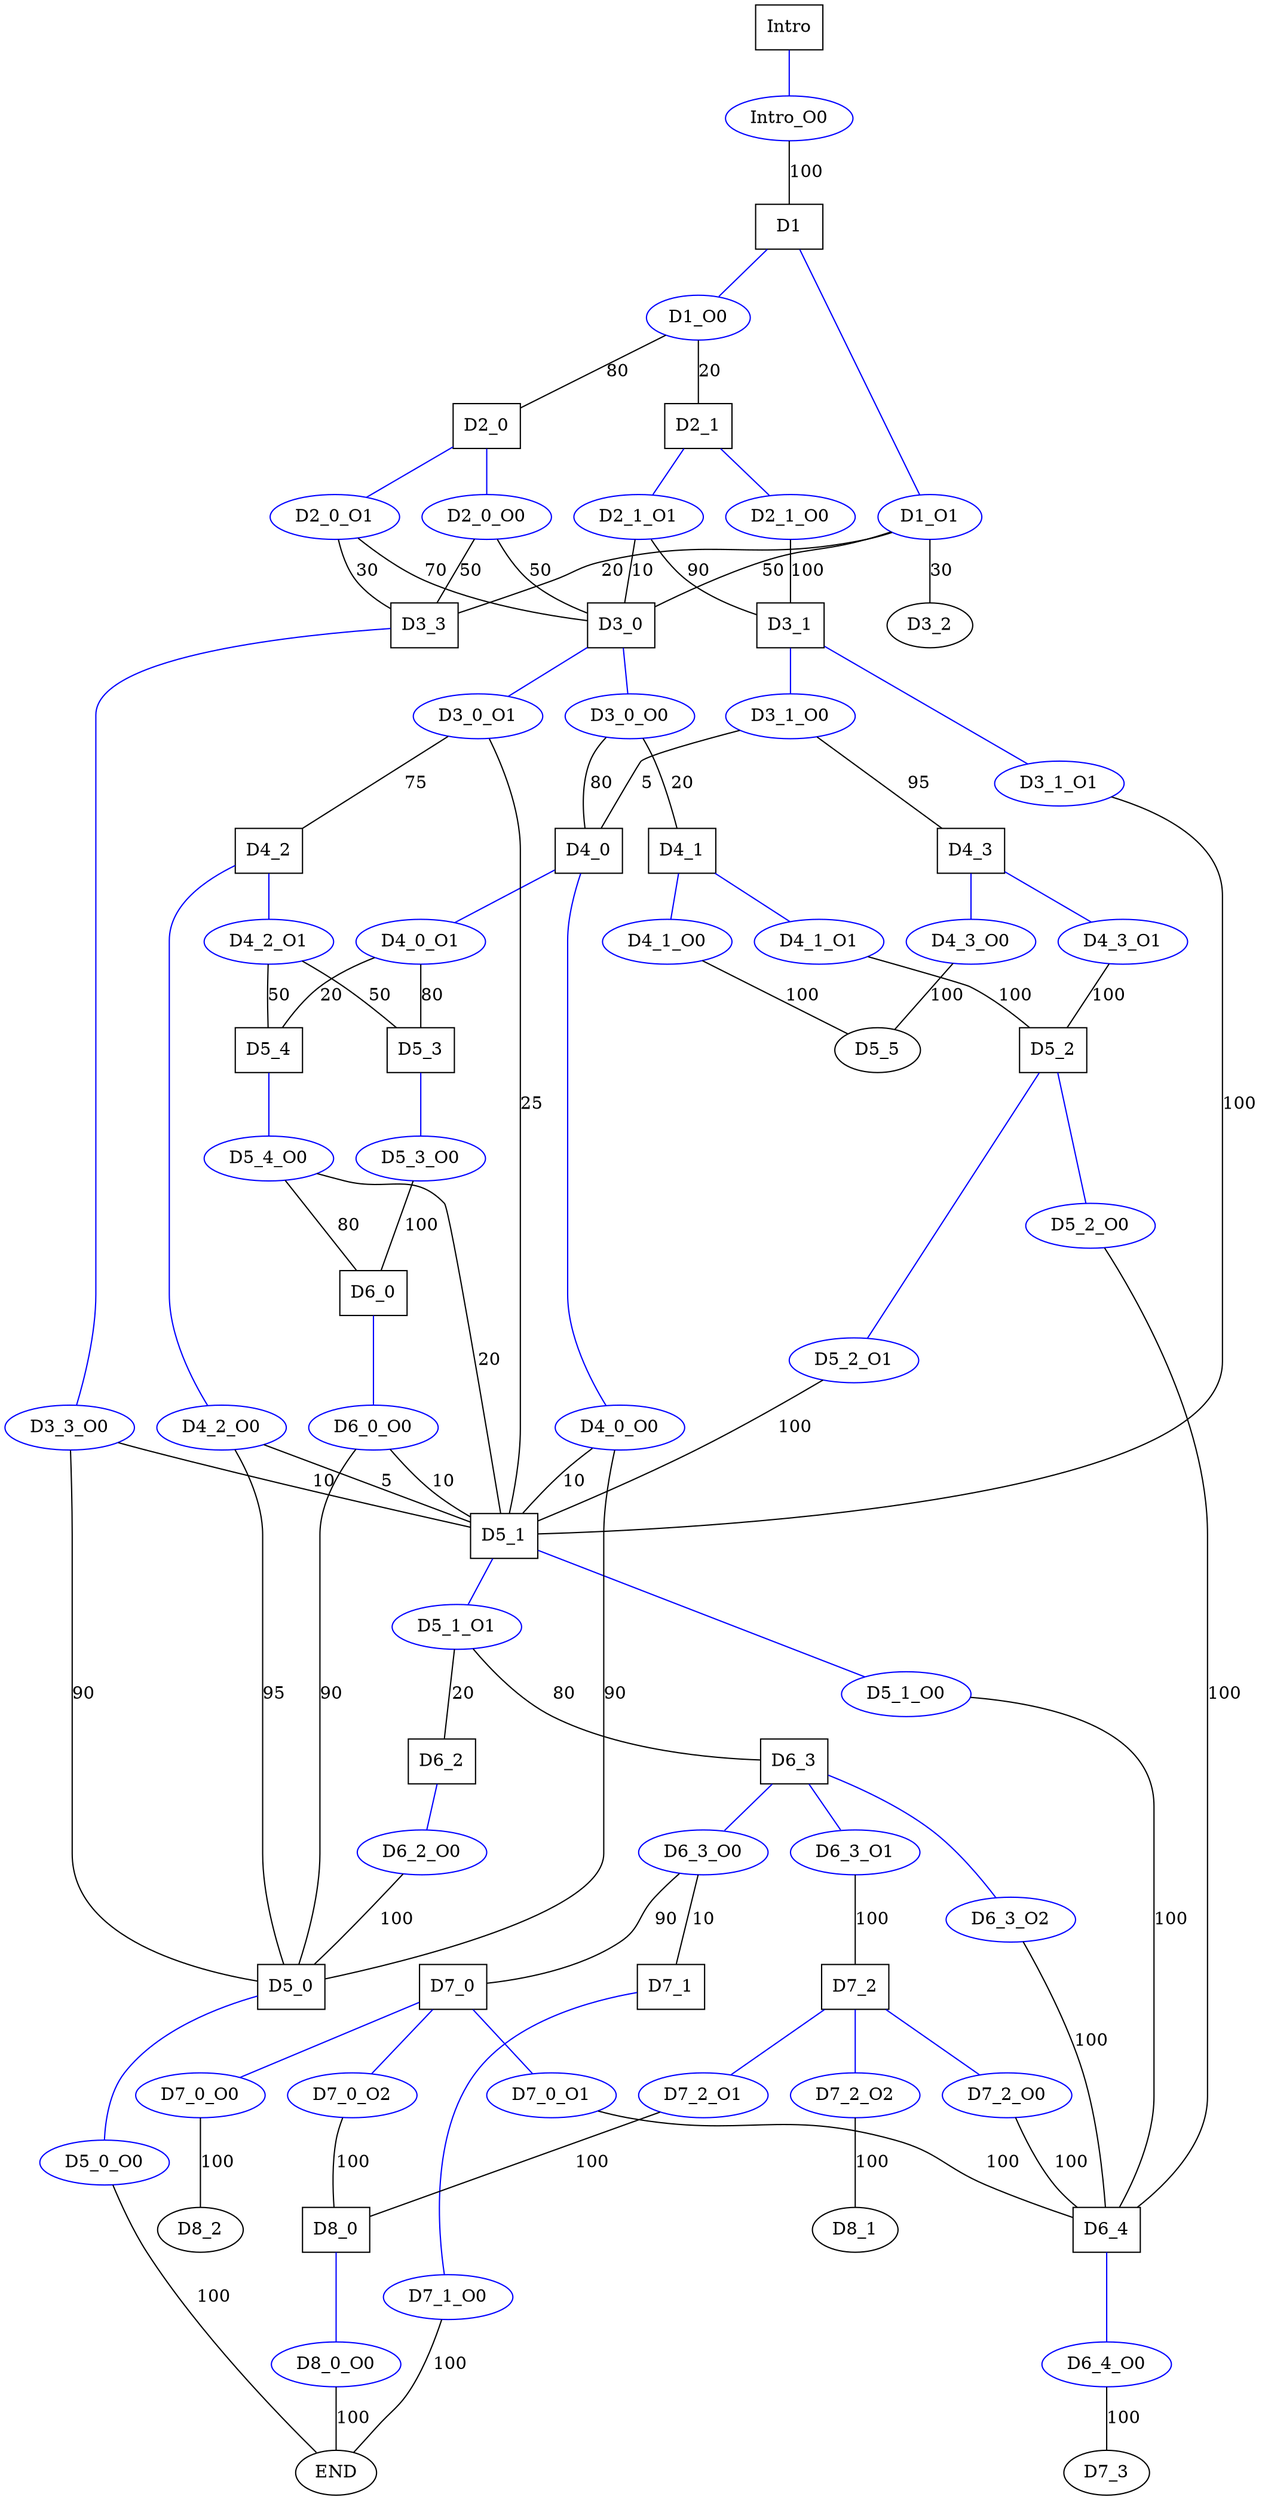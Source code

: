 graph lbach  {
  size="40,40";
  Intro [shape=box];
  Intro_O0 [color=blue];
  Intro -- Intro_O0 [ color=blue ];
  Intro_O0 -- D1 [ label="100" ];
  D1 [shape=box];
  D1_O0 [color=blue];
  D1 -- D1_O0 [ color=blue ];
  D1_O0 -- D2_0 [ label="80" ];
  D1_O0 -- D2_1 [ label="20" ];
  D1_O1 [color=blue];
  D1 -- D1_O1 [ color=blue ];
  D1_O1 -- D3_0 [ label="50" ];
  D1_O1 -- D3_2 [ label="30" ];
  D1_O1 -- D3_3 [ label="20" ];
  D2_0 [shape=box];
  D2_0_O0 [color=blue];
  D2_0 -- D2_0_O0 [ color=blue ];
  D2_0_O0 -- D3_3 [ label="50" ];
  D2_0_O0 -- D3_0 [ label="50" ];
  D2_0_O1 [color=blue];
  D2_0 -- D2_0_O1 [ color=blue ];
  D2_0_O1 -- D3_0 [ label="70" ];
  D2_0_O1 -- D3_3 [ label="30" ];
  D2_1 [shape=box];
  D2_1_O0 [color=blue];
  D2_1 -- D2_1_O0 [ color=blue ];
  D2_1_O0 -- D3_1 [ label="100" ];
  D2_1_O1 [color=blue];
  D2_1 -- D2_1_O1 [ color=blue ];
  D2_1_O1 -- D3_1 [ label="90" ];
  D2_1_O1 -- D3_0 [ label="10" ];
  D3_0 [shape=box];
  D3_0_O0 [color=blue];
  D3_0 -- D3_0_O0 [ color=blue ];
  D3_0_O0 -- D4_0 [ label="80" ];
  D3_0_O0 -- D4_1 [ label="20" ];
  D3_0_O1 [color=blue];
  D3_0 -- D3_0_O1 [ color=blue ];
  D3_0_O1 -- D4_2 [ label="75" ];
  D3_0_O1 -- D5_1 [ label="25" ];
  D3_1 [shape=box];
  D3_1_O0 [color=blue];
  D3_1 -- D3_1_O0 [ color=blue ];
  D3_1_O0 -- D4_0 [ label="5" ];
  D3_1_O0 -- D4_3 [ label="95" ];
  D3_1_O1 [color=blue];
  D3_1 -- D3_1_O1 [ color=blue ];
  D3_1_O1 -- D5_1 [ label="100" ];
  D3_3 [shape=box];
  D3_3_O0 [color=blue];
  D3_3 -- D3_3_O0 [ color=blue ];
  D3_3_O0 -- D5_0 [ label="90" ];
  D3_3_O0 -- D5_1 [ label="10" ];
  D4_0 [shape=box];
  D4_0_O0 [color=blue];
  D4_0 -- D4_0_O0 [ color=blue ];
  D4_0_O0 -- D5_0 [ label="90" ];
  D4_0_O0 -- D5_1 [ label="10" ];
  D4_0_O1 [color=blue];
  D4_0 -- D4_0_O1 [ color=blue ];
  D4_0_O1 -- D5_3 [ label="80" ];
  D4_0_O1 -- D5_4 [ label="20" ];
  D4_1 [shape=box];
  D4_1_O0 [color=blue];
  D4_1 -- D4_1_O0 [ color=blue ];
  D4_1_O0 -- D5_5 [ label="100" ];
  D4_1_O1 [color=blue];
  D4_1 -- D4_1_O1 [ color=blue ];
  D4_1_O1 -- D5_2 [ label="100" ];
  D4_2 [shape=box];
  D4_2_O0 [color=blue];
  D4_2 -- D4_2_O0 [ color=blue ];
  D4_2_O0 -- D5_0 [ label="95" ];
  D4_2_O0 -- D5_1 [ label="5" ];
  D4_2_O1 [color=blue];
  D4_2 -- D4_2_O1 [ color=blue ];
  D4_2_O1 -- D5_3 [ label="50" ];
  D4_2_O1 -- D5_4 [ label="50" ];
  D4_3 [shape=box];
  D4_3_O0 [color=blue];
  D4_3 -- D4_3_O0 [ color=blue ];
  D4_3_O0 -- D5_5 [ label="100" ];
  D4_3_O1 [color=blue];
  D4_3 -- D4_3_O1 [ color=blue ];
  D4_3_O1 -- D5_2 [ label="100" ];
  D5_0 [shape=box];
  D5_0_O0 [color=blue];
  D5_0 -- D5_0_O0 [ color=blue ];
  D5_0_O0 -- END [ label="100" ];
  D5_1 [shape=box];
  D5_1_O0 [color=blue];
  D5_1 -- D5_1_O0 [ color=blue ];
  D5_1_O0 -- D6_4 [ label="100" ];
  D5_1_O1 [color=blue];
  D5_1 -- D5_1_O1 [ color=blue ];
  D5_1_O1 -- D6_3 [ label="80" ];
  D5_1_O1 -- D6_2 [ label="20" ];
  D5_2 [shape=box];
  D5_2_O0 [color=blue];
  D5_2 -- D5_2_O0 [ color=blue ];
  D5_2_O0 -- D6_4 [ label="100" ];
  D5_2_O1 [color=blue];
  D5_2 -- D5_2_O1 [ color=blue ];
  D5_2_O1 -- D5_1 [ label="100" ];
  D5_3 [shape=box];
  D5_3_O0 [color=blue];
  D5_3 -- D5_3_O0 [ color=blue ];
  D5_3_O0 -- D6_0 [ label="100" ];
  D5_4 [shape=box];
  D5_4_O0 [color=blue];
  D5_4 -- D5_4_O0 [ color=blue ];
  D5_4_O0 -- D6_0 [ label="80" ];
  D5_4_O0 -- D5_1 [ label="20" ];
  D6_0 [shape=box];
  D6_0_O0 [color=blue];
  D6_0 -- D6_0_O0 [ color=blue ];
  D6_0_O0 -- D5_0 [ label="90" ];
  D6_0_O0 -- D5_1 [ label="10" ];
  D6_2 [shape=box];
  D6_2_O0 [color=blue];
  D6_2 -- D6_2_O0 [ color=blue ];
  D6_2_O0 -- D5_0 [ label="100" ];
  D6_3 [shape=box];
  D6_3_O0 [color=blue];
  D6_3 -- D6_3_O0 [ color=blue ];
  D6_3_O0 -- D7_0 [ label="90" ];
  D6_3_O0 -- D7_1 [ label="10" ];
  D6_3_O1 [color=blue];
  D6_3 -- D6_3_O1 [ color=blue ];
  D6_3_O1 -- D7_2 [ label="100" ];
  D6_3_O2 [color=blue];
  D6_3 -- D6_3_O2 [ color=blue ];
  D6_3_O2 -- D6_4 [ label="100" ];
  D6_4 [shape=box];
  D6_4_O0 [color=blue];
  D6_4 -- D6_4_O0 [ color=blue ];
  D6_4_O0 -- D7_3 [ label="100" ];
  D7_0 [shape=box];
  D7_0_O0 [color=blue];
  D7_0 -- D7_0_O0 [ color=blue ];
  D7_0_O0 -- D8_2 [ label="100" ];
  D7_0_O1 [color=blue];
  D7_0 -- D7_0_O1 [ color=blue ];
  D7_0_O1 -- D6_4 [ label="100" ];
  D7_0_O2 [color=blue];
  D7_0 -- D7_0_O2 [ color=blue ];
  D7_0_O2 -- D8_0 [ label="100" ];
  D7_1 [shape=box];
  D7_1_O0 [color=blue];
  D7_1 -- D7_1_O0 [ color=blue ];
  D7_1_O0 -- END [ label="100" ];
  D7_2 [shape=box];
  D7_2_O0 [color=blue];
  D7_2 -- D7_2_O0 [ color=blue ];
  D7_2_O0 -- D6_4 [ label="100" ];
  D7_2_O1 [color=blue];
  D7_2 -- D7_2_O1 [ color=blue ];
  D7_2_O1 -- D8_0 [ label="100" ];
  D7_2_O2 [color=blue];
  D7_2 -- D7_2_O2 [ color=blue ];
  D7_2_O2 -- D8_1 [ label="100" ];
  D8_0 [shape=box];
  D8_0_O0 [color=blue];
  D8_0 -- D8_0_O0 [ color=blue ];
  D8_0_O0 -- END [ label="100" ];
}
